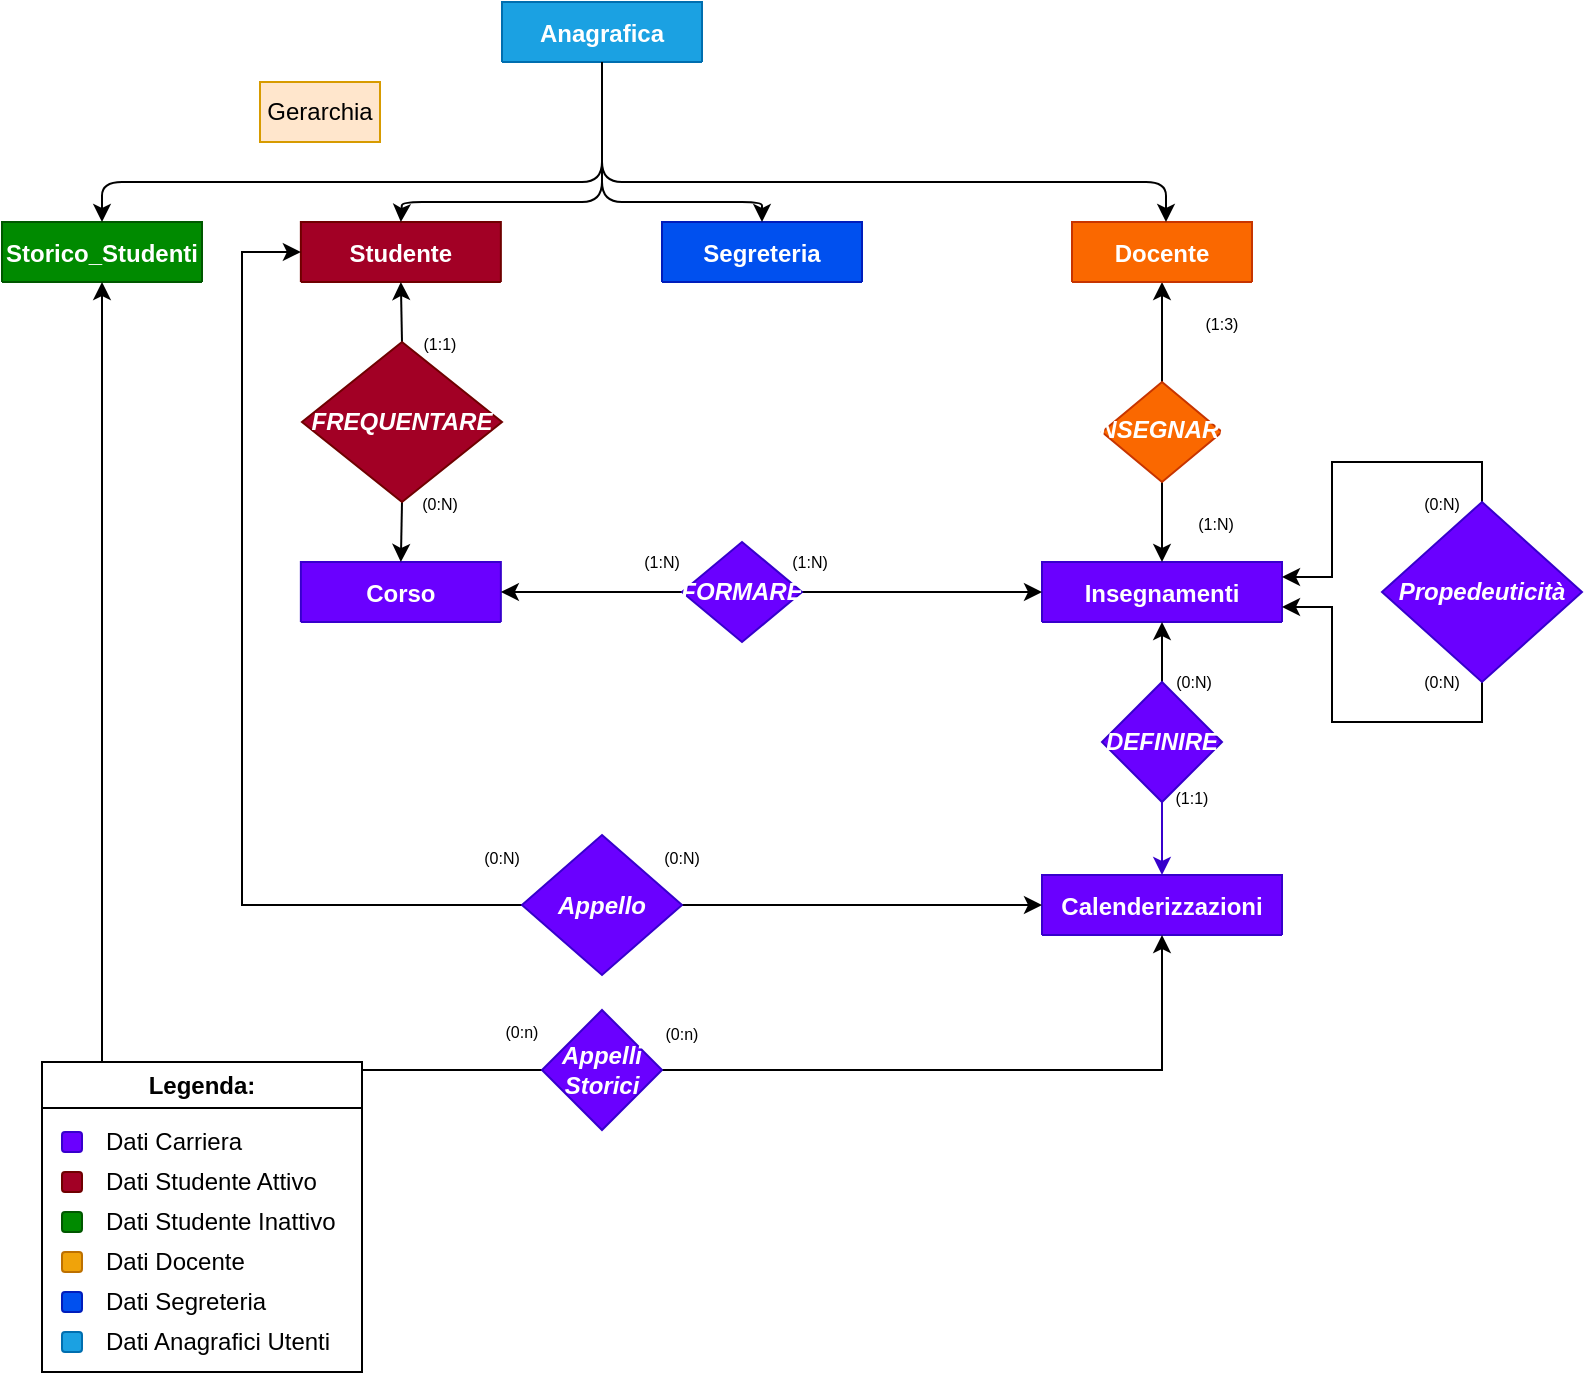 <mxfile version="21.3.3" type="github">
  <diagram id="v-af8QbnCEkyZ7vj-yYL" name="Page-1">
    <mxGraphModel dx="1105" dy="558" grid="1" gridSize="10" guides="1" tooltips="1" connect="1" arrows="1" fold="1" page="1" pageScale="1" pageWidth="827" pageHeight="1169" math="0" shadow="0">
      <root>
        <mxCell id="0" />
        <mxCell id="1" parent="0" />
        <mxCell id="LjOwzy4WdWCfZwlX-Fml-27" value="Anagrafica" style="shape=table;startSize=30;container=1;collapsible=1;childLayout=tableLayout;fixedRows=1;rowLines=0;fontStyle=1;align=center;resizeLast=1;fillColor=#1ba1e2;fontColor=#ffffff;strokeColor=#006EAF;" parent="1" vertex="1" collapsed="1">
          <mxGeometry x="280" y="30" width="100" height="30" as="geometry">
            <mxRectangle x="50" y="170" width="250" height="210" as="alternateBounds" />
          </mxGeometry>
        </mxCell>
        <mxCell id="LjOwzy4WdWCfZwlX-Fml-28" value="" style="shape=partialRectangle;collapsible=0;dropTarget=0;pointerEvents=0;fillColor=none;points=[[0,0.5],[1,0.5]];portConstraint=eastwest;top=0;left=0;right=0;bottom=1;" parent="LjOwzy4WdWCfZwlX-Fml-27" vertex="1">
          <mxGeometry y="30" width="250" height="30" as="geometry" />
        </mxCell>
        <mxCell id="LjOwzy4WdWCfZwlX-Fml-29" value="PK" style="shape=partialRectangle;overflow=hidden;connectable=0;fillColor=none;top=0;left=0;bottom=0;right=0;fontStyle=1;" parent="LjOwzy4WdWCfZwlX-Fml-28" vertex="1">
          <mxGeometry width="30" height="30" as="geometry">
            <mxRectangle width="30" height="30" as="alternateBounds" />
          </mxGeometry>
        </mxCell>
        <mxCell id="LjOwzy4WdWCfZwlX-Fml-30" value="Codice_Fiscale" style="shape=partialRectangle;overflow=hidden;connectable=0;fillColor=none;top=0;left=0;bottom=0;right=0;align=left;spacingLeft=6;fontStyle=1;" parent="LjOwzy4WdWCfZwlX-Fml-28" vertex="1">
          <mxGeometry x="30" width="220" height="30" as="geometry">
            <mxRectangle width="220" height="30" as="alternateBounds" />
          </mxGeometry>
        </mxCell>
        <mxCell id="LjOwzy4WdWCfZwlX-Fml-31" value="" style="shape=partialRectangle;collapsible=0;dropTarget=0;pointerEvents=0;fillColor=none;points=[[0,0.5],[1,0.5]];portConstraint=eastwest;top=0;left=0;right=0;bottom=0;" parent="LjOwzy4WdWCfZwlX-Fml-27" vertex="1">
          <mxGeometry y="60" width="250" height="140" as="geometry" />
        </mxCell>
        <mxCell id="LjOwzy4WdWCfZwlX-Fml-32" value="" style="shape=partialRectangle;overflow=hidden;connectable=0;fillColor=none;top=0;left=0;bottom=0;right=0;" parent="LjOwzy4WdWCfZwlX-Fml-31" vertex="1">
          <mxGeometry width="30" height="140" as="geometry">
            <mxRectangle width="30" height="140" as="alternateBounds" />
          </mxGeometry>
        </mxCell>
        <mxCell id="LjOwzy4WdWCfZwlX-Fml-33" value="Nome&#xa;Secondo Nome&#xa;Cognome&#xa;Secondo Cognome&#xa;Data_Nascita&#xa;Sesso&#xa;Luogo_Nascita&#xa;Nazionalità&#xa;" style="shape=partialRectangle;overflow=hidden;connectable=0;fillColor=none;top=0;left=0;bottom=0;right=0;align=left;spacingLeft=6;" parent="LjOwzy4WdWCfZwlX-Fml-31" vertex="1">
          <mxGeometry x="30" width="220" height="140" as="geometry">
            <mxRectangle width="220" height="140" as="alternateBounds" />
          </mxGeometry>
        </mxCell>
        <mxCell id="LjOwzy4WdWCfZwlX-Fml-34" value="Studente" style="shape=table;startSize=30;container=1;collapsible=1;childLayout=tableLayout;fixedRows=1;rowLines=0;fontStyle=1;align=center;resizeLast=1;fillColor=#a20025;fontColor=#ffffff;strokeColor=#6F0000;swimlaneFillColor=default;" parent="1" vertex="1" collapsed="1">
          <mxGeometry x="179.43" y="140" width="100" height="30" as="geometry">
            <mxRectangle x="314" y="80" width="250" height="130" as="alternateBounds" />
          </mxGeometry>
        </mxCell>
        <mxCell id="LjOwzy4WdWCfZwlX-Fml-35" value="" style="shape=partialRectangle;collapsible=0;dropTarget=0;pointerEvents=0;fillColor=none;points=[[0,0.5],[1,0.5]];portConstraint=eastwest;top=0;left=0;right=0;bottom=1;" parent="LjOwzy4WdWCfZwlX-Fml-34" vertex="1">
          <mxGeometry y="30" width="250" height="30" as="geometry" />
        </mxCell>
        <mxCell id="LjOwzy4WdWCfZwlX-Fml-36" value="PK" style="shape=partialRectangle;overflow=hidden;connectable=0;top=0;left=0;bottom=0;right=0;fontStyle=1;" parent="LjOwzy4WdWCfZwlX-Fml-35" vertex="1">
          <mxGeometry width="30" height="30" as="geometry">
            <mxRectangle width="30" height="30" as="alternateBounds" />
          </mxGeometry>
        </mxCell>
        <mxCell id="LjOwzy4WdWCfZwlX-Fml-37" value="shipment_id int NOT NULL " style="shape=partialRectangle;overflow=hidden;connectable=0;top=0;left=0;bottom=0;right=0;align=left;spacingLeft=6;fontStyle=5;" parent="LjOwzy4WdWCfZwlX-Fml-35" vertex="1">
          <mxGeometry x="30" width="220" height="30" as="geometry">
            <mxRectangle width="220" height="30" as="alternateBounds" />
          </mxGeometry>
        </mxCell>
        <mxCell id="LjOwzy4WdWCfZwlX-Fml-38" value="" style="shape=partialRectangle;collapsible=0;dropTarget=0;pointerEvents=0;fillColor=none;points=[[0,0.5],[1,0.5]];portConstraint=eastwest;top=0;left=0;right=0;bottom=0;" parent="LjOwzy4WdWCfZwlX-Fml-34" vertex="1">
          <mxGeometry y="60" width="250" height="30" as="geometry" />
        </mxCell>
        <mxCell id="LjOwzy4WdWCfZwlX-Fml-39" value="FK1" style="shape=partialRectangle;overflow=hidden;connectable=0;top=0;left=0;bottom=0;right=0;" parent="LjOwzy4WdWCfZwlX-Fml-38" vertex="1">
          <mxGeometry width="30" height="30" as="geometry">
            <mxRectangle width="30" height="30" as="alternateBounds" />
          </mxGeometry>
        </mxCell>
        <mxCell id="LjOwzy4WdWCfZwlX-Fml-40" value="order_id int NOT NULL" style="shape=partialRectangle;overflow=hidden;connectable=0;top=0;left=0;bottom=0;right=0;align=left;spacingLeft=6;" parent="LjOwzy4WdWCfZwlX-Fml-38" vertex="1">
          <mxGeometry x="30" width="220" height="30" as="geometry">
            <mxRectangle width="220" height="30" as="alternateBounds" />
          </mxGeometry>
        </mxCell>
        <mxCell id="LjOwzy4WdWCfZwlX-Fml-41" value="" style="shape=partialRectangle;collapsible=0;dropTarget=0;pointerEvents=0;fillColor=none;points=[[0,0.5],[1,0.5]];portConstraint=eastwest;top=0;left=0;right=0;bottom=0;" parent="LjOwzy4WdWCfZwlX-Fml-34" vertex="1">
          <mxGeometry y="90" width="250" height="30" as="geometry" />
        </mxCell>
        <mxCell id="LjOwzy4WdWCfZwlX-Fml-42" value="" style="shape=partialRectangle;overflow=hidden;connectable=0;top=0;left=0;bottom=0;right=0;" parent="LjOwzy4WdWCfZwlX-Fml-41" vertex="1">
          <mxGeometry width="30" height="30" as="geometry">
            <mxRectangle width="30" height="30" as="alternateBounds" />
          </mxGeometry>
        </mxCell>
        <mxCell id="LjOwzy4WdWCfZwlX-Fml-43" value="shipment_date date NOT NULL" style="shape=partialRectangle;overflow=hidden;connectable=0;top=0;left=0;bottom=0;right=0;align=left;spacingLeft=6;" parent="LjOwzy4WdWCfZwlX-Fml-41" vertex="1">
          <mxGeometry x="30" width="220" height="30" as="geometry">
            <mxRectangle width="220" height="30" as="alternateBounds" />
          </mxGeometry>
        </mxCell>
        <mxCell id="LjOwzy4WdWCfZwlX-Fml-44" value="Corso" style="shape=table;startSize=30;container=1;collapsible=1;childLayout=tableLayout;fixedRows=1;rowLines=0;fontStyle=1;align=center;resizeLast=1;fillColor=#6a00ff;fontColor=#ffffff;strokeColor=#3700CC;" parent="1" vertex="1" collapsed="1">
          <mxGeometry x="179.43" y="310" width="100" height="30" as="geometry">
            <mxRectangle x="470" y="300" width="250" height="130" as="alternateBounds" />
          </mxGeometry>
        </mxCell>
        <mxCell id="LjOwzy4WdWCfZwlX-Fml-45" value="" style="shape=partialRectangle;collapsible=0;dropTarget=0;pointerEvents=0;fillColor=none;points=[[0,0.5],[1,0.5]];portConstraint=eastwest;top=0;left=0;right=0;bottom=1;" parent="LjOwzy4WdWCfZwlX-Fml-44" vertex="1">
          <mxGeometry y="30" width="250" height="30" as="geometry" />
        </mxCell>
        <mxCell id="LjOwzy4WdWCfZwlX-Fml-46" value="PK" style="shape=partialRectangle;overflow=hidden;connectable=0;fillColor=none;top=0;left=0;bottom=0;right=0;fontStyle=1;" parent="LjOwzy4WdWCfZwlX-Fml-45" vertex="1">
          <mxGeometry width="30" height="30" as="geometry">
            <mxRectangle width="30" height="30" as="alternateBounds" />
          </mxGeometry>
        </mxCell>
        <mxCell id="LjOwzy4WdWCfZwlX-Fml-47" value="shipment_id int NOT NULL " style="shape=partialRectangle;overflow=hidden;connectable=0;fillColor=none;top=0;left=0;bottom=0;right=0;align=left;spacingLeft=6;fontStyle=5;" parent="LjOwzy4WdWCfZwlX-Fml-45" vertex="1">
          <mxGeometry x="30" width="220" height="30" as="geometry">
            <mxRectangle width="220" height="30" as="alternateBounds" />
          </mxGeometry>
        </mxCell>
        <mxCell id="LjOwzy4WdWCfZwlX-Fml-48" value="" style="shape=partialRectangle;collapsible=0;dropTarget=0;pointerEvents=0;fillColor=none;points=[[0,0.5],[1,0.5]];portConstraint=eastwest;top=0;left=0;right=0;bottom=0;" parent="LjOwzy4WdWCfZwlX-Fml-44" vertex="1">
          <mxGeometry y="60" width="250" height="30" as="geometry" />
        </mxCell>
        <mxCell id="LjOwzy4WdWCfZwlX-Fml-49" value="FK1" style="shape=partialRectangle;overflow=hidden;connectable=0;fillColor=none;top=0;left=0;bottom=0;right=0;" parent="LjOwzy4WdWCfZwlX-Fml-48" vertex="1">
          <mxGeometry width="30" height="30" as="geometry">
            <mxRectangle width="30" height="30" as="alternateBounds" />
          </mxGeometry>
        </mxCell>
        <mxCell id="LjOwzy4WdWCfZwlX-Fml-50" value="order_id int NOT NULL" style="shape=partialRectangle;overflow=hidden;connectable=0;fillColor=none;top=0;left=0;bottom=0;right=0;align=left;spacingLeft=6;" parent="LjOwzy4WdWCfZwlX-Fml-48" vertex="1">
          <mxGeometry x="30" width="220" height="30" as="geometry">
            <mxRectangle width="220" height="30" as="alternateBounds" />
          </mxGeometry>
        </mxCell>
        <mxCell id="LjOwzy4WdWCfZwlX-Fml-51" value="" style="shape=partialRectangle;collapsible=0;dropTarget=0;pointerEvents=0;fillColor=none;points=[[0,0.5],[1,0.5]];portConstraint=eastwest;top=0;left=0;right=0;bottom=0;" parent="LjOwzy4WdWCfZwlX-Fml-44" vertex="1">
          <mxGeometry y="90" width="250" height="30" as="geometry" />
        </mxCell>
        <mxCell id="LjOwzy4WdWCfZwlX-Fml-52" value="" style="shape=partialRectangle;overflow=hidden;connectable=0;fillColor=none;top=0;left=0;bottom=0;right=0;" parent="LjOwzy4WdWCfZwlX-Fml-51" vertex="1">
          <mxGeometry width="30" height="30" as="geometry">
            <mxRectangle width="30" height="30" as="alternateBounds" />
          </mxGeometry>
        </mxCell>
        <mxCell id="LjOwzy4WdWCfZwlX-Fml-53" value="shipment_date date NOT NULL" style="shape=partialRectangle;overflow=hidden;connectable=0;fillColor=none;top=0;left=0;bottom=0;right=0;align=left;spacingLeft=6;" parent="LjOwzy4WdWCfZwlX-Fml-51" vertex="1">
          <mxGeometry x="30" width="220" height="30" as="geometry">
            <mxRectangle width="220" height="30" as="alternateBounds" />
          </mxGeometry>
        </mxCell>
        <mxCell id="LjOwzy4WdWCfZwlX-Fml-54" value="Insegnamenti" style="shape=table;startSize=30;container=1;collapsible=1;childLayout=tableLayout;fixedRows=1;rowLines=0;fontStyle=1;align=center;resizeLast=1;fillColor=#6a00ff;fontColor=#ffffff;strokeColor=#3700CC;" parent="1" vertex="1" collapsed="1">
          <mxGeometry x="550" y="310" width="120" height="30" as="geometry">
            <mxRectangle x="480" y="310" width="250" height="130" as="alternateBounds" />
          </mxGeometry>
        </mxCell>
        <mxCell id="LjOwzy4WdWCfZwlX-Fml-55" value="" style="shape=partialRectangle;collapsible=0;dropTarget=0;pointerEvents=0;fillColor=none;points=[[0,0.5],[1,0.5]];portConstraint=eastwest;top=0;left=0;right=0;bottom=1;" parent="LjOwzy4WdWCfZwlX-Fml-54" vertex="1">
          <mxGeometry y="30" width="250" height="30" as="geometry" />
        </mxCell>
        <mxCell id="LjOwzy4WdWCfZwlX-Fml-56" value="PK" style="shape=partialRectangle;overflow=hidden;connectable=0;fillColor=none;top=0;left=0;bottom=0;right=0;fontStyle=1;" parent="LjOwzy4WdWCfZwlX-Fml-55" vertex="1">
          <mxGeometry width="30" height="30" as="geometry">
            <mxRectangle width="30" height="30" as="alternateBounds" />
          </mxGeometry>
        </mxCell>
        <mxCell id="LjOwzy4WdWCfZwlX-Fml-57" value="shipment_id int NOT NULL " style="shape=partialRectangle;overflow=hidden;connectable=0;fillColor=none;top=0;left=0;bottom=0;right=0;align=left;spacingLeft=6;fontStyle=5;" parent="LjOwzy4WdWCfZwlX-Fml-55" vertex="1">
          <mxGeometry x="30" width="220" height="30" as="geometry">
            <mxRectangle width="220" height="30" as="alternateBounds" />
          </mxGeometry>
        </mxCell>
        <mxCell id="LjOwzy4WdWCfZwlX-Fml-58" value="" style="shape=partialRectangle;collapsible=0;dropTarget=0;pointerEvents=0;fillColor=none;points=[[0,0.5],[1,0.5]];portConstraint=eastwest;top=0;left=0;right=0;bottom=0;" parent="LjOwzy4WdWCfZwlX-Fml-54" vertex="1">
          <mxGeometry y="60" width="250" height="30" as="geometry" />
        </mxCell>
        <mxCell id="LjOwzy4WdWCfZwlX-Fml-59" value="FK1" style="shape=partialRectangle;overflow=hidden;connectable=0;fillColor=none;top=0;left=0;bottom=0;right=0;" parent="LjOwzy4WdWCfZwlX-Fml-58" vertex="1">
          <mxGeometry width="30" height="30" as="geometry">
            <mxRectangle width="30" height="30" as="alternateBounds" />
          </mxGeometry>
        </mxCell>
        <mxCell id="LjOwzy4WdWCfZwlX-Fml-60" value="order_id int NOT NULL" style="shape=partialRectangle;overflow=hidden;connectable=0;fillColor=none;top=0;left=0;bottom=0;right=0;align=left;spacingLeft=6;" parent="LjOwzy4WdWCfZwlX-Fml-58" vertex="1">
          <mxGeometry x="30" width="220" height="30" as="geometry">
            <mxRectangle width="220" height="30" as="alternateBounds" />
          </mxGeometry>
        </mxCell>
        <mxCell id="LjOwzy4WdWCfZwlX-Fml-61" value="" style="shape=partialRectangle;collapsible=0;dropTarget=0;pointerEvents=0;fillColor=none;points=[[0,0.5],[1,0.5]];portConstraint=eastwest;top=0;left=0;right=0;bottom=0;" parent="LjOwzy4WdWCfZwlX-Fml-54" vertex="1">
          <mxGeometry y="90" width="250" height="30" as="geometry" />
        </mxCell>
        <mxCell id="LjOwzy4WdWCfZwlX-Fml-62" value="" style="shape=partialRectangle;overflow=hidden;connectable=0;fillColor=none;top=0;left=0;bottom=0;right=0;" parent="LjOwzy4WdWCfZwlX-Fml-61" vertex="1">
          <mxGeometry width="30" height="30" as="geometry">
            <mxRectangle width="30" height="30" as="alternateBounds" />
          </mxGeometry>
        </mxCell>
        <mxCell id="LjOwzy4WdWCfZwlX-Fml-63" value="shipment_date date NOT NULL" style="shape=partialRectangle;overflow=hidden;connectable=0;fillColor=none;top=0;left=0;bottom=0;right=0;align=left;spacingLeft=6;" parent="LjOwzy4WdWCfZwlX-Fml-61" vertex="1">
          <mxGeometry x="30" width="220" height="30" as="geometry">
            <mxRectangle width="220" height="30" as="alternateBounds" />
          </mxGeometry>
        </mxCell>
        <mxCell id="jwbahjgd3fWMwHtl_l1T-20" style="edgeStyle=orthogonalEdgeStyle;rounded=0;orthogonalLoop=1;jettySize=auto;html=1;exitX=0;exitY=0.5;exitDx=0;exitDy=0;entryX=1;entryY=0.5;entryDx=0;entryDy=0;" parent="1" source="LjOwzy4WdWCfZwlX-Fml-66" target="LjOwzy4WdWCfZwlX-Fml-44" edge="1">
          <mxGeometry relative="1" as="geometry" />
        </mxCell>
        <mxCell id="jwbahjgd3fWMwHtl_l1T-21" style="edgeStyle=orthogonalEdgeStyle;rounded=0;orthogonalLoop=1;jettySize=auto;html=1;exitX=1;exitY=0.5;exitDx=0;exitDy=0;entryX=0;entryY=0.5;entryDx=0;entryDy=0;" parent="1" source="LjOwzy4WdWCfZwlX-Fml-66" target="LjOwzy4WdWCfZwlX-Fml-54" edge="1">
          <mxGeometry relative="1" as="geometry" />
        </mxCell>
        <mxCell id="LjOwzy4WdWCfZwlX-Fml-66" value="FORMARE" style="rhombus;whiteSpace=wrap;html=1;fillColor=#6a00ff;fontColor=#ffffff;strokeColor=#3700CC;fontStyle=3" parent="1" vertex="1">
          <mxGeometry x="370" y="300" width="60" height="50" as="geometry" />
        </mxCell>
        <mxCell id="7aZgmYXz26PjtYViczbK-13" style="edgeStyle=orthogonalEdgeStyle;rounded=0;orthogonalLoop=1;jettySize=auto;html=1;exitX=0.5;exitY=0;exitDx=0;exitDy=0;entryX=1;entryY=0.25;entryDx=0;entryDy=0;" parent="1" source="LjOwzy4WdWCfZwlX-Fml-69" target="LjOwzy4WdWCfZwlX-Fml-54" edge="1">
          <mxGeometry relative="1" as="geometry" />
        </mxCell>
        <mxCell id="7aZgmYXz26PjtYViczbK-14" style="edgeStyle=orthogonalEdgeStyle;rounded=0;orthogonalLoop=1;jettySize=auto;html=1;exitX=0.5;exitY=1;exitDx=0;exitDy=0;entryX=1;entryY=0.75;entryDx=0;entryDy=0;" parent="1" source="LjOwzy4WdWCfZwlX-Fml-69" target="LjOwzy4WdWCfZwlX-Fml-54" edge="1">
          <mxGeometry relative="1" as="geometry" />
        </mxCell>
        <mxCell id="LjOwzy4WdWCfZwlX-Fml-69" value="Propedeuticità" style="rhombus;whiteSpace=wrap;html=1;fillColor=#6a00ff;fontColor=#ffffff;strokeColor=#3700CC;fontStyle=3" parent="1" vertex="1">
          <mxGeometry x="720" y="280" width="100" height="90" as="geometry" />
        </mxCell>
        <mxCell id="jwbahjgd3fWMwHtl_l1T-2" style="edgeStyle=orthogonalEdgeStyle;rounded=0;orthogonalLoop=1;jettySize=auto;html=1;exitX=0.5;exitY=0;exitDx=0;exitDy=0;entryX=0.5;entryY=1;entryDx=0;entryDy=0;" parent="1" source="LjOwzy4WdWCfZwlX-Fml-72" target="LjOwzy4WdWCfZwlX-Fml-3" edge="1">
          <mxGeometry relative="1" as="geometry" />
        </mxCell>
        <mxCell id="jwbahjgd3fWMwHtl_l1T-3" style="edgeStyle=orthogonalEdgeStyle;rounded=0;orthogonalLoop=1;jettySize=auto;html=1;exitX=0.5;exitY=1;exitDx=0;exitDy=0;entryX=0.5;entryY=0;entryDx=0;entryDy=0;" parent="1" source="LjOwzy4WdWCfZwlX-Fml-72" target="LjOwzy4WdWCfZwlX-Fml-54" edge="1">
          <mxGeometry relative="1" as="geometry" />
        </mxCell>
        <mxCell id="LjOwzy4WdWCfZwlX-Fml-72" value="" style="rhombus;whiteSpace=wrap;html=1;fillColor=#fa6800;fontColor=#000000;strokeColor=#C73500;" parent="1" vertex="1">
          <mxGeometry x="580" y="220" width="60" height="50" as="geometry" />
        </mxCell>
        <mxCell id="jwbahjgd3fWMwHtl_l1T-17" style="edgeStyle=orthogonalEdgeStyle;rounded=0;orthogonalLoop=1;jettySize=auto;html=1;exitX=0.5;exitY=0;exitDx=0;exitDy=0;entryX=0.5;entryY=1;entryDx=0;entryDy=0;" parent="1" source="LjOwzy4WdWCfZwlX-Fml-75" target="LjOwzy4WdWCfZwlX-Fml-34" edge="1">
          <mxGeometry relative="1" as="geometry" />
        </mxCell>
        <mxCell id="jwbahjgd3fWMwHtl_l1T-18" style="edgeStyle=orthogonalEdgeStyle;rounded=0;orthogonalLoop=1;jettySize=auto;html=1;exitX=0.5;exitY=1;exitDx=0;exitDy=0;entryX=0.5;entryY=0;entryDx=0;entryDy=0;" parent="1" source="LjOwzy4WdWCfZwlX-Fml-75" target="LjOwzy4WdWCfZwlX-Fml-44" edge="1">
          <mxGeometry relative="1" as="geometry" />
        </mxCell>
        <mxCell id="LjOwzy4WdWCfZwlX-Fml-75" value="FREQUENTARE" style="rhombus;whiteSpace=wrap;html=1;fillColor=#a20025;fontColor=#ffffff;strokeColor=#6F0000;fontStyle=3" parent="1" vertex="1">
          <mxGeometry x="180" y="200" width="100" height="80" as="geometry" />
        </mxCell>
        <mxCell id="LjOwzy4WdWCfZwlX-Fml-76" value="Calenderizzazioni" style="shape=table;startSize=30;container=1;collapsible=1;childLayout=tableLayout;fixedRows=1;rowLines=0;fontStyle=1;align=center;resizeLast=1;fillColor=#6a00ff;fontColor=#ffffff;strokeColor=#3700CC;" parent="1" vertex="1" collapsed="1">
          <mxGeometry x="550" y="466.5" width="120" height="30" as="geometry">
            <mxRectangle x="470" y="300" width="250" height="130" as="alternateBounds" />
          </mxGeometry>
        </mxCell>
        <mxCell id="LjOwzy4WdWCfZwlX-Fml-77" value="" style="shape=partialRectangle;collapsible=0;dropTarget=0;pointerEvents=0;fillColor=none;points=[[0,0.5],[1,0.5]];portConstraint=eastwest;top=0;left=0;right=0;bottom=1;" parent="LjOwzy4WdWCfZwlX-Fml-76" vertex="1">
          <mxGeometry y="30" width="250" height="30" as="geometry" />
        </mxCell>
        <mxCell id="LjOwzy4WdWCfZwlX-Fml-78" value="PK" style="shape=partialRectangle;overflow=hidden;connectable=0;fillColor=none;top=0;left=0;bottom=0;right=0;fontStyle=1;" parent="LjOwzy4WdWCfZwlX-Fml-77" vertex="1">
          <mxGeometry width="30" height="30" as="geometry">
            <mxRectangle width="30" height="30" as="alternateBounds" />
          </mxGeometry>
        </mxCell>
        <mxCell id="LjOwzy4WdWCfZwlX-Fml-79" value="shipment_id int NOT NULL " style="shape=partialRectangle;overflow=hidden;connectable=0;fillColor=none;top=0;left=0;bottom=0;right=0;align=left;spacingLeft=6;fontStyle=5;" parent="LjOwzy4WdWCfZwlX-Fml-77" vertex="1">
          <mxGeometry x="30" width="220" height="30" as="geometry">
            <mxRectangle width="220" height="30" as="alternateBounds" />
          </mxGeometry>
        </mxCell>
        <mxCell id="LjOwzy4WdWCfZwlX-Fml-80" value="" style="shape=partialRectangle;collapsible=0;dropTarget=0;pointerEvents=0;fillColor=none;points=[[0,0.5],[1,0.5]];portConstraint=eastwest;top=0;left=0;right=0;bottom=0;" parent="LjOwzy4WdWCfZwlX-Fml-76" vertex="1">
          <mxGeometry y="60" width="250" height="30" as="geometry" />
        </mxCell>
        <mxCell id="LjOwzy4WdWCfZwlX-Fml-81" value="FK1" style="shape=partialRectangle;overflow=hidden;connectable=0;fillColor=none;top=0;left=0;bottom=0;right=0;" parent="LjOwzy4WdWCfZwlX-Fml-80" vertex="1">
          <mxGeometry width="30" height="30" as="geometry">
            <mxRectangle width="30" height="30" as="alternateBounds" />
          </mxGeometry>
        </mxCell>
        <mxCell id="LjOwzy4WdWCfZwlX-Fml-82" value="order_id int NOT NULL" style="shape=partialRectangle;overflow=hidden;connectable=0;fillColor=none;top=0;left=0;bottom=0;right=0;align=left;spacingLeft=6;" parent="LjOwzy4WdWCfZwlX-Fml-80" vertex="1">
          <mxGeometry x="30" width="220" height="30" as="geometry">
            <mxRectangle width="220" height="30" as="alternateBounds" />
          </mxGeometry>
        </mxCell>
        <mxCell id="LjOwzy4WdWCfZwlX-Fml-83" value="" style="shape=partialRectangle;collapsible=0;dropTarget=0;pointerEvents=0;fillColor=none;points=[[0,0.5],[1,0.5]];portConstraint=eastwest;top=0;left=0;right=0;bottom=0;" parent="LjOwzy4WdWCfZwlX-Fml-76" vertex="1">
          <mxGeometry y="90" width="250" height="30" as="geometry" />
        </mxCell>
        <mxCell id="LjOwzy4WdWCfZwlX-Fml-84" value="" style="shape=partialRectangle;overflow=hidden;connectable=0;fillColor=none;top=0;left=0;bottom=0;right=0;" parent="LjOwzy4WdWCfZwlX-Fml-83" vertex="1">
          <mxGeometry width="30" height="30" as="geometry">
            <mxRectangle width="30" height="30" as="alternateBounds" />
          </mxGeometry>
        </mxCell>
        <mxCell id="LjOwzy4WdWCfZwlX-Fml-85" value="shipment_date date NOT NULL" style="shape=partialRectangle;overflow=hidden;connectable=0;fillColor=none;top=0;left=0;bottom=0;right=0;align=left;spacingLeft=6;" parent="LjOwzy4WdWCfZwlX-Fml-83" vertex="1">
          <mxGeometry x="30" width="220" height="30" as="geometry">
            <mxRectangle width="220" height="30" as="alternateBounds" />
          </mxGeometry>
        </mxCell>
        <mxCell id="LjOwzy4WdWCfZwlX-Fml-86" style="edgeStyle=orthogonalEdgeStyle;rounded=0;orthogonalLoop=1;jettySize=auto;html=1;exitX=0.5;exitY=1;exitDx=0;exitDy=0;entryX=0.5;entryY=0;entryDx=0;entryDy=0;fillColor=#6a00ff;strokeColor=#3700CC;" parent="1" source="LjOwzy4WdWCfZwlX-Fml-88" target="LjOwzy4WdWCfZwlX-Fml-76" edge="1">
          <mxGeometry relative="1" as="geometry" />
        </mxCell>
        <mxCell id="jwbahjgd3fWMwHtl_l1T-22" style="edgeStyle=orthogonalEdgeStyle;rounded=0;orthogonalLoop=1;jettySize=auto;html=1;exitX=0.5;exitY=0;exitDx=0;exitDy=0;entryX=0.5;entryY=1;entryDx=0;entryDy=0;" parent="1" source="LjOwzy4WdWCfZwlX-Fml-88" target="LjOwzy4WdWCfZwlX-Fml-54" edge="1">
          <mxGeometry relative="1" as="geometry">
            <mxPoint x="610" y="350.5" as="targetPoint" />
          </mxGeometry>
        </mxCell>
        <mxCell id="LjOwzy4WdWCfZwlX-Fml-88" value="DEFINIRE" style="rhombus;whiteSpace=wrap;html=1;fillColor=#6a00ff;fontColor=#ffffff;strokeColor=#3700CC;fontStyle=3" parent="1" vertex="1">
          <mxGeometry x="580" y="370" width="60" height="60" as="geometry" />
        </mxCell>
        <mxCell id="7aZgmYXz26PjtYViczbK-2" style="edgeStyle=orthogonalEdgeStyle;rounded=0;orthogonalLoop=1;jettySize=auto;html=1;exitX=1;exitY=0.5;exitDx=0;exitDy=0;entryX=0;entryY=0.5;entryDx=0;entryDy=0;" parent="1" source="LjOwzy4WdWCfZwlX-Fml-101" target="LjOwzy4WdWCfZwlX-Fml-76" edge="1">
          <mxGeometry relative="1" as="geometry" />
        </mxCell>
        <mxCell id="7aZgmYXz26PjtYViczbK-4" style="edgeStyle=orthogonalEdgeStyle;rounded=0;orthogonalLoop=1;jettySize=auto;html=1;exitX=0;exitY=0.5;exitDx=0;exitDy=0;entryX=0;entryY=0.5;entryDx=0;entryDy=0;" parent="1" source="LjOwzy4WdWCfZwlX-Fml-101" target="LjOwzy4WdWCfZwlX-Fml-34" edge="1">
          <mxGeometry relative="1" as="geometry">
            <Array as="points">
              <mxPoint x="150" y="482" />
              <mxPoint x="150" y="155" />
            </Array>
          </mxGeometry>
        </mxCell>
        <mxCell id="LjOwzy4WdWCfZwlX-Fml-101" value="Appello" style="rhombus;whiteSpace=wrap;html=1;fillColor=#6a00ff;fontColor=#ffffff;strokeColor=#3700CC;fontStyle=3" parent="1" vertex="1">
          <mxGeometry x="290" y="446.5" width="80" height="70" as="geometry" />
        </mxCell>
        <mxCell id="LjOwzy4WdWCfZwlX-Fml-122" value="Storico_Studenti" style="shape=table;startSize=30;container=1;collapsible=1;childLayout=tableLayout;fixedRows=1;rowLines=0;fontStyle=1;align=center;resizeLast=1;fillColor=#008a00;fontColor=#ffffff;strokeColor=#005700;" parent="1" vertex="1" collapsed="1">
          <mxGeometry x="30" y="140" width="100" height="30" as="geometry">
            <mxRectangle x="90" y="80" width="250" height="130" as="alternateBounds" />
          </mxGeometry>
        </mxCell>
        <mxCell id="LjOwzy4WdWCfZwlX-Fml-123" value="" style="shape=partialRectangle;collapsible=0;dropTarget=0;pointerEvents=0;fillColor=none;points=[[0,0.5],[1,0.5]];portConstraint=eastwest;top=0;left=0;right=0;bottom=1;" parent="LjOwzy4WdWCfZwlX-Fml-122" vertex="1">
          <mxGeometry y="30" width="250" height="30" as="geometry" />
        </mxCell>
        <mxCell id="LjOwzy4WdWCfZwlX-Fml-124" value="PK" style="shape=partialRectangle;overflow=hidden;connectable=0;fillColor=none;top=0;left=0;bottom=0;right=0;fontStyle=1;" parent="LjOwzy4WdWCfZwlX-Fml-123" vertex="1">
          <mxGeometry width="30" height="30" as="geometry">
            <mxRectangle width="30" height="30" as="alternateBounds" />
          </mxGeometry>
        </mxCell>
        <mxCell id="LjOwzy4WdWCfZwlX-Fml-125" value="shipment_id int NOT NULL " style="shape=partialRectangle;overflow=hidden;connectable=0;fillColor=none;top=0;left=0;bottom=0;right=0;align=left;spacingLeft=6;fontStyle=5;" parent="LjOwzy4WdWCfZwlX-Fml-123" vertex="1">
          <mxGeometry x="30" width="220" height="30" as="geometry">
            <mxRectangle width="220" height="30" as="alternateBounds" />
          </mxGeometry>
        </mxCell>
        <mxCell id="LjOwzy4WdWCfZwlX-Fml-126" value="" style="shape=partialRectangle;collapsible=0;dropTarget=0;pointerEvents=0;fillColor=none;points=[[0,0.5],[1,0.5]];portConstraint=eastwest;top=0;left=0;right=0;bottom=0;" parent="LjOwzy4WdWCfZwlX-Fml-122" vertex="1">
          <mxGeometry y="60" width="250" height="30" as="geometry" />
        </mxCell>
        <mxCell id="LjOwzy4WdWCfZwlX-Fml-127" value="FK1" style="shape=partialRectangle;overflow=hidden;connectable=0;fillColor=none;top=0;left=0;bottom=0;right=0;" parent="LjOwzy4WdWCfZwlX-Fml-126" vertex="1">
          <mxGeometry width="30" height="30" as="geometry">
            <mxRectangle width="30" height="30" as="alternateBounds" />
          </mxGeometry>
        </mxCell>
        <mxCell id="LjOwzy4WdWCfZwlX-Fml-128" value="order_id int NOT NULL" style="shape=partialRectangle;overflow=hidden;connectable=0;fillColor=none;top=0;left=0;bottom=0;right=0;align=left;spacingLeft=6;" parent="LjOwzy4WdWCfZwlX-Fml-126" vertex="1">
          <mxGeometry x="30" width="220" height="30" as="geometry">
            <mxRectangle width="220" height="30" as="alternateBounds" />
          </mxGeometry>
        </mxCell>
        <mxCell id="LjOwzy4WdWCfZwlX-Fml-129" value="" style="shape=partialRectangle;collapsible=0;dropTarget=0;pointerEvents=0;fillColor=none;points=[[0,0.5],[1,0.5]];portConstraint=eastwest;top=0;left=0;right=0;bottom=0;" parent="LjOwzy4WdWCfZwlX-Fml-122" vertex="1">
          <mxGeometry y="90" width="250" height="30" as="geometry" />
        </mxCell>
        <mxCell id="LjOwzy4WdWCfZwlX-Fml-130" value="" style="shape=partialRectangle;overflow=hidden;connectable=0;fillColor=none;top=0;left=0;bottom=0;right=0;" parent="LjOwzy4WdWCfZwlX-Fml-129" vertex="1">
          <mxGeometry width="30" height="30" as="geometry">
            <mxRectangle width="30" height="30" as="alternateBounds" />
          </mxGeometry>
        </mxCell>
        <mxCell id="LjOwzy4WdWCfZwlX-Fml-131" value="shipment_date date NOT NULL" style="shape=partialRectangle;overflow=hidden;connectable=0;fillColor=none;top=0;left=0;bottom=0;right=0;align=left;spacingLeft=6;" parent="LjOwzy4WdWCfZwlX-Fml-129" vertex="1">
          <mxGeometry x="30" width="220" height="30" as="geometry">
            <mxRectangle width="220" height="30" as="alternateBounds" />
          </mxGeometry>
        </mxCell>
        <mxCell id="hsWewmF3c5p3YyJ7rLOX-1" style="edgeStyle=orthogonalEdgeStyle;rounded=0;orthogonalLoop=1;jettySize=auto;html=1;exitX=0;exitY=0.5;exitDx=0;exitDy=0;entryX=0.5;entryY=1;entryDx=0;entryDy=0;" edge="1" parent="1" source="LjOwzy4WdWCfZwlX-Fml-137" target="LjOwzy4WdWCfZwlX-Fml-122">
          <mxGeometry relative="1" as="geometry" />
        </mxCell>
        <mxCell id="hsWewmF3c5p3YyJ7rLOX-2" style="edgeStyle=orthogonalEdgeStyle;rounded=0;orthogonalLoop=1;jettySize=auto;html=1;exitX=1;exitY=0.5;exitDx=0;exitDy=0;entryX=0.5;entryY=1;entryDx=0;entryDy=0;" edge="1" parent="1" source="LjOwzy4WdWCfZwlX-Fml-137" target="LjOwzy4WdWCfZwlX-Fml-76">
          <mxGeometry relative="1" as="geometry" />
        </mxCell>
        <mxCell id="LjOwzy4WdWCfZwlX-Fml-137" value="Appelli Storici" style="rhombus;whiteSpace=wrap;html=1;fillColor=#6a00ff;fontColor=#ffffff;strokeColor=#3700CC;fontStyle=3" parent="1" vertex="1">
          <mxGeometry x="300" y="534" width="60" height="60" as="geometry" />
        </mxCell>
        <mxCell id="LjOwzy4WdWCfZwlX-Fml-141" value="Gerarchia" style="text;html=1;strokeColor=#d79b00;fillColor=#ffe6cc;align=center;verticalAlign=middle;whiteSpace=wrap;rounded=0;" parent="1" vertex="1">
          <mxGeometry x="159" y="70" width="60" height="30" as="geometry" />
        </mxCell>
        <mxCell id="LjOwzy4WdWCfZwlX-Fml-143" value="&lt;font style=&quot;font-size: 8px;&quot;&gt;(1:N)&lt;/font&gt;" style="text;html=1;strokeColor=none;fillColor=none;align=center;verticalAlign=middle;whiteSpace=wrap;rounded=0;" parent="1" vertex="1">
          <mxGeometry x="617" y="280" width="40" height="20" as="geometry" />
        </mxCell>
        <mxCell id="LjOwzy4WdWCfZwlX-Fml-144" value="&lt;font style=&quot;font-size: 8px;&quot;&gt;(1:3)&lt;/font&gt;" style="text;html=1;strokeColor=none;fillColor=none;align=center;verticalAlign=middle;whiteSpace=wrap;rounded=0;" parent="1" vertex="1">
          <mxGeometry x="620" y="180" width="40" height="20" as="geometry" />
        </mxCell>
        <mxCell id="LjOwzy4WdWCfZwlX-Fml-146" value="&lt;font style=&quot;font-size: 8px;&quot;&gt;(0:N)&lt;/font&gt;" style="text;html=1;strokeColor=none;fillColor=none;align=center;verticalAlign=middle;whiteSpace=wrap;rounded=0;" parent="1" vertex="1">
          <mxGeometry x="260" y="446.5" width="40" height="20" as="geometry" />
        </mxCell>
        <mxCell id="LjOwzy4WdWCfZwlX-Fml-147" value="&lt;font style=&quot;font-size: 8px;&quot;&gt;(1:N)&lt;/font&gt;" style="text;html=1;strokeColor=none;fillColor=none;align=center;verticalAlign=middle;whiteSpace=wrap;rounded=0;" parent="1" vertex="1">
          <mxGeometry x="414" y="298.5" width="40" height="20" as="geometry" />
        </mxCell>
        <mxCell id="LjOwzy4WdWCfZwlX-Fml-148" value="&lt;font style=&quot;font-size: 8px;&quot;&gt;(1:N)&lt;/font&gt;" style="text;html=1;strokeColor=none;fillColor=none;align=center;verticalAlign=middle;whiteSpace=wrap;rounded=0;" parent="1" vertex="1">
          <mxGeometry x="340" y="301" width="40" height="15" as="geometry" />
        </mxCell>
        <mxCell id="LjOwzy4WdWCfZwlX-Fml-149" value="&lt;font style=&quot;font-size: 8px;&quot;&gt;(1:1)&lt;/font&gt;" style="text;html=1;strokeColor=none;fillColor=none;align=center;verticalAlign=middle;whiteSpace=wrap;rounded=0;" parent="1" vertex="1">
          <mxGeometry x="229" y="190" width="40" height="20" as="geometry" />
        </mxCell>
        <mxCell id="LjOwzy4WdWCfZwlX-Fml-150" value="&lt;font style=&quot;font-size: 8px;&quot;&gt;(0:N)&lt;/font&gt;" style="text;html=1;strokeColor=none;fillColor=none;align=center;verticalAlign=middle;whiteSpace=wrap;rounded=0;" parent="1" vertex="1">
          <mxGeometry x="229" y="270" width="40" height="20" as="geometry" />
        </mxCell>
        <mxCell id="LjOwzy4WdWCfZwlX-Fml-153" value="Legenda:" style="swimlane;whiteSpace=wrap;html=1;" parent="1" vertex="1">
          <mxGeometry x="50" y="560" width="160" height="155" as="geometry">
            <mxRectangle x="40" y="675" width="160" height="30" as="alternateBounds" />
          </mxGeometry>
        </mxCell>
        <mxCell id="LjOwzy4WdWCfZwlX-Fml-154" value="" style="rounded=1;whiteSpace=wrap;html=1;fillColor=#6a00ff;fontColor=#ffffff;strokeColor=#3700CC;" parent="LjOwzy4WdWCfZwlX-Fml-153" vertex="1">
          <mxGeometry x="10" y="35" width="10" height="10" as="geometry" />
        </mxCell>
        <mxCell id="LjOwzy4WdWCfZwlX-Fml-155" value="&lt;div align=&quot;left&quot;&gt;Dati Carriera&lt;br&gt;&lt;/div&gt;" style="text;html=1;strokeColor=none;fillColor=none;align=left;verticalAlign=middle;whiteSpace=wrap;rounded=0;" parent="LjOwzy4WdWCfZwlX-Fml-153" vertex="1">
          <mxGeometry x="30" y="35" width="140" height="10" as="geometry" />
        </mxCell>
        <mxCell id="LjOwzy4WdWCfZwlX-Fml-156" value="" style="rounded=1;whiteSpace=wrap;html=1;fillColor=#a20025;fontColor=#ffffff;strokeColor=#6F0000;" parent="LjOwzy4WdWCfZwlX-Fml-153" vertex="1">
          <mxGeometry x="10" y="55" width="10" height="10" as="geometry" />
        </mxCell>
        <mxCell id="LjOwzy4WdWCfZwlX-Fml-157" value="Dati Studente Attivo" style="text;html=1;strokeColor=none;fillColor=none;align=left;verticalAlign=middle;whiteSpace=wrap;rounded=0;" parent="LjOwzy4WdWCfZwlX-Fml-153" vertex="1">
          <mxGeometry x="30" y="55" width="140" height="10" as="geometry" />
        </mxCell>
        <mxCell id="LjOwzy4WdWCfZwlX-Fml-158" value="" style="rounded=1;whiteSpace=wrap;html=1;fillColor=#008a00;fontColor=#ffffff;strokeColor=#005700;" parent="LjOwzy4WdWCfZwlX-Fml-153" vertex="1">
          <mxGeometry x="10" y="75" width="10" height="10" as="geometry" />
        </mxCell>
        <mxCell id="LjOwzy4WdWCfZwlX-Fml-159" value="Dati Studente Inattivo" style="text;html=1;strokeColor=none;fillColor=none;align=left;verticalAlign=middle;whiteSpace=wrap;rounded=0;" parent="LjOwzy4WdWCfZwlX-Fml-153" vertex="1">
          <mxGeometry x="30" y="75" width="140" height="10" as="geometry" />
        </mxCell>
        <mxCell id="LjOwzy4WdWCfZwlX-Fml-160" value="" style="rounded=1;whiteSpace=wrap;html=1;fillColor=#f0a30a;fontColor=#000000;strokeColor=#BD7000;" parent="LjOwzy4WdWCfZwlX-Fml-153" vertex="1">
          <mxGeometry x="10" y="95" width="10" height="10" as="geometry" />
        </mxCell>
        <mxCell id="LjOwzy4WdWCfZwlX-Fml-161" value="Dati Docente" style="text;html=1;strokeColor=none;fillColor=none;align=left;verticalAlign=middle;whiteSpace=wrap;rounded=0;" parent="LjOwzy4WdWCfZwlX-Fml-153" vertex="1">
          <mxGeometry x="30" y="95" width="140" height="10" as="geometry" />
        </mxCell>
        <mxCell id="LjOwzy4WdWCfZwlX-Fml-162" value="" style="rounded=1;whiteSpace=wrap;html=1;fillColor=#0050ef;fontColor=#ffffff;strokeColor=#001DBC;" parent="LjOwzy4WdWCfZwlX-Fml-153" vertex="1">
          <mxGeometry x="10" y="115" width="10" height="10" as="geometry" />
        </mxCell>
        <mxCell id="LjOwzy4WdWCfZwlX-Fml-163" value="Dati Segreteria" style="text;html=1;strokeColor=none;fillColor=none;align=left;verticalAlign=middle;whiteSpace=wrap;rounded=0;" parent="LjOwzy4WdWCfZwlX-Fml-153" vertex="1">
          <mxGeometry x="30" y="115" width="140" height="10" as="geometry" />
        </mxCell>
        <mxCell id="LjOwzy4WdWCfZwlX-Fml-164" value="" style="rounded=1;whiteSpace=wrap;html=1;fillColor=#1ba1e2;fontColor=#ffffff;strokeColor=#006EAF;" parent="LjOwzy4WdWCfZwlX-Fml-153" vertex="1">
          <mxGeometry x="10" y="135" width="10" height="10" as="geometry" />
        </mxCell>
        <mxCell id="LjOwzy4WdWCfZwlX-Fml-165" value="&lt;div align=&quot;left&quot;&gt;Dati Anagrafici Utenti&lt;br&gt;&lt;/div&gt;" style="text;html=1;strokeColor=none;fillColor=none;align=left;verticalAlign=middle;whiteSpace=wrap;rounded=0;" parent="LjOwzy4WdWCfZwlX-Fml-153" vertex="1">
          <mxGeometry x="30" y="135" width="140" height="10" as="geometry" />
        </mxCell>
        <mxCell id="LjOwzy4WdWCfZwlX-Fml-166" value="&lt;font style=&quot;font-size: 8px;&quot;&gt;(0:N)&lt;/font&gt;" style="text;html=1;strokeColor=none;fillColor=none;align=center;verticalAlign=middle;whiteSpace=wrap;rounded=0;" parent="1" vertex="1">
          <mxGeometry x="730" y="358.5" width="40" height="20" as="geometry" />
        </mxCell>
        <mxCell id="LjOwzy4WdWCfZwlX-Fml-167" value="&lt;font style=&quot;font-size: 8px;&quot;&gt;(1:1)&lt;/font&gt;" style="text;html=1;strokeColor=none;fillColor=none;align=center;verticalAlign=middle;whiteSpace=wrap;rounded=0;" parent="1" vertex="1">
          <mxGeometry x="606" y="416.5" width="38" height="20" as="geometry" />
        </mxCell>
        <mxCell id="LjOwzy4WdWCfZwlX-Fml-168" value="&lt;font style=&quot;font-size: 8px;&quot;&gt;(0:N)&lt;/font&gt;" style="text;html=1;strokeColor=none;fillColor=none;align=center;verticalAlign=middle;whiteSpace=wrap;rounded=0;" parent="1" vertex="1">
          <mxGeometry x="350" y="446.5" width="40" height="20" as="geometry" />
        </mxCell>
        <mxCell id="LjOwzy4WdWCfZwlX-Fml-170" value="&lt;font style=&quot;font-size: 8px;&quot;&gt;(0:n)&lt;/font&gt;" style="text;html=1;strokeColor=none;fillColor=none;align=center;verticalAlign=middle;whiteSpace=wrap;rounded=0;" parent="1" vertex="1">
          <mxGeometry x="350" y="535" width="40" height="20" as="geometry" />
        </mxCell>
        <mxCell id="LjOwzy4WdWCfZwlX-Fml-172" value="&lt;font style=&quot;font-size: 8px;&quot;&gt;(0:N)&lt;/font&gt;" style="text;html=1;strokeColor=none;fillColor=none;align=center;verticalAlign=middle;whiteSpace=wrap;rounded=0;" parent="1" vertex="1">
          <mxGeometry x="606" y="358.5" width="40" height="20" as="geometry" />
        </mxCell>
        <mxCell id="LjOwzy4WdWCfZwlX-Fml-174" value="&lt;font style=&quot;font-size: 8px;&quot;&gt;(0:n)&lt;/font&gt;" style="text;html=1;strokeColor=none;fillColor=none;align=center;verticalAlign=middle;whiteSpace=wrap;rounded=0;" parent="1" vertex="1">
          <mxGeometry x="270" y="534" width="40" height="20" as="geometry" />
        </mxCell>
        <mxCell id="LjOwzy4WdWCfZwlX-Fml-13" value="Segreteria" style="shape=table;startSize=30;container=1;collapsible=1;childLayout=tableLayout;fixedRows=1;rowLines=0;fontStyle=1;align=center;resizeLast=1;fillColor=#0050ef;fontColor=#ffffff;strokeColor=#001DBC;" parent="1" vertex="1" collapsed="1">
          <mxGeometry x="360" y="140" width="100" height="30" as="geometry">
            <mxRectangle x="450" y="280" width="250" height="130" as="alternateBounds" />
          </mxGeometry>
        </mxCell>
        <mxCell id="LjOwzy4WdWCfZwlX-Fml-14" value="" style="shape=partialRectangle;collapsible=0;dropTarget=0;pointerEvents=0;fillColor=none;points=[[0,0.5],[1,0.5]];portConstraint=eastwest;top=0;left=0;right=0;bottom=1;" parent="LjOwzy4WdWCfZwlX-Fml-13" vertex="1">
          <mxGeometry y="30" width="250" height="30" as="geometry" />
        </mxCell>
        <mxCell id="LjOwzy4WdWCfZwlX-Fml-15" value="PK" style="shape=partialRectangle;overflow=hidden;connectable=0;fillColor=none;top=0;left=0;bottom=0;right=0;fontStyle=1;" parent="LjOwzy4WdWCfZwlX-Fml-14" vertex="1">
          <mxGeometry width="30" height="30" as="geometry">
            <mxRectangle width="30" height="30" as="alternateBounds" />
          </mxGeometry>
        </mxCell>
        <mxCell id="LjOwzy4WdWCfZwlX-Fml-16" value="shipment_id int NOT NULL " style="shape=partialRectangle;overflow=hidden;connectable=0;fillColor=none;top=0;left=0;bottom=0;right=0;align=left;spacingLeft=6;fontStyle=5;" parent="LjOwzy4WdWCfZwlX-Fml-14" vertex="1">
          <mxGeometry x="30" width="220" height="30" as="geometry">
            <mxRectangle width="220" height="30" as="alternateBounds" />
          </mxGeometry>
        </mxCell>
        <mxCell id="LjOwzy4WdWCfZwlX-Fml-17" value="" style="shape=partialRectangle;collapsible=0;dropTarget=0;pointerEvents=0;fillColor=none;points=[[0,0.5],[1,0.5]];portConstraint=eastwest;top=0;left=0;right=0;bottom=0;" parent="LjOwzy4WdWCfZwlX-Fml-13" vertex="1">
          <mxGeometry y="60" width="250" height="30" as="geometry" />
        </mxCell>
        <mxCell id="LjOwzy4WdWCfZwlX-Fml-18" value="FK1" style="shape=partialRectangle;overflow=hidden;connectable=0;fillColor=none;top=0;left=0;bottom=0;right=0;" parent="LjOwzy4WdWCfZwlX-Fml-17" vertex="1">
          <mxGeometry width="30" height="30" as="geometry">
            <mxRectangle width="30" height="30" as="alternateBounds" />
          </mxGeometry>
        </mxCell>
        <mxCell id="LjOwzy4WdWCfZwlX-Fml-19" value="order_id int NOT NULL" style="shape=partialRectangle;overflow=hidden;connectable=0;fillColor=none;top=0;left=0;bottom=0;right=0;align=left;spacingLeft=6;" parent="LjOwzy4WdWCfZwlX-Fml-17" vertex="1">
          <mxGeometry x="30" width="220" height="30" as="geometry">
            <mxRectangle width="220" height="30" as="alternateBounds" />
          </mxGeometry>
        </mxCell>
        <mxCell id="LjOwzy4WdWCfZwlX-Fml-20" value="" style="shape=partialRectangle;collapsible=0;dropTarget=0;pointerEvents=0;fillColor=none;points=[[0,0.5],[1,0.5]];portConstraint=eastwest;top=0;left=0;right=0;bottom=0;" parent="LjOwzy4WdWCfZwlX-Fml-13" vertex="1">
          <mxGeometry y="90" width="250" height="30" as="geometry" />
        </mxCell>
        <mxCell id="LjOwzy4WdWCfZwlX-Fml-21" value="" style="shape=partialRectangle;overflow=hidden;connectable=0;fillColor=none;top=0;left=0;bottom=0;right=0;" parent="LjOwzy4WdWCfZwlX-Fml-20" vertex="1">
          <mxGeometry width="30" height="30" as="geometry">
            <mxRectangle width="30" height="30" as="alternateBounds" />
          </mxGeometry>
        </mxCell>
        <mxCell id="LjOwzy4WdWCfZwlX-Fml-22" value="shipment_date date NOT NULL" style="shape=partialRectangle;overflow=hidden;connectable=0;fillColor=none;top=0;left=0;bottom=0;right=0;align=left;spacingLeft=6;" parent="LjOwzy4WdWCfZwlX-Fml-20" vertex="1">
          <mxGeometry x="30" width="220" height="30" as="geometry">
            <mxRectangle width="220" height="30" as="alternateBounds" />
          </mxGeometry>
        </mxCell>
        <mxCell id="LjOwzy4WdWCfZwlX-Fml-3" value="Docente" style="shape=table;startSize=30;container=1;collapsible=1;childLayout=tableLayout;fixedRows=1;rowLines=0;fontStyle=1;align=center;resizeLast=1;fillColor=#fa6800;strokeColor=#C73500;fontColor=#FFFFFF;swimlaneFillColor=none;" parent="1" vertex="1" collapsed="1">
          <mxGeometry x="565" y="140" width="90" height="30" as="geometry">
            <mxRectangle x="50" y="300" width="250" height="130" as="alternateBounds" />
          </mxGeometry>
        </mxCell>
        <mxCell id="LjOwzy4WdWCfZwlX-Fml-4" value="" style="shape=partialRectangle;collapsible=0;dropTarget=0;pointerEvents=0;fillColor=none;points=[[0,0.5],[1,0.5]];portConstraint=eastwest;top=0;left=0;right=0;bottom=1;" parent="LjOwzy4WdWCfZwlX-Fml-3" vertex="1">
          <mxGeometry y="30" width="250" height="30" as="geometry" />
        </mxCell>
        <mxCell id="LjOwzy4WdWCfZwlX-Fml-5" value="PK" style="shape=partialRectangle;overflow=hidden;connectable=0;fillColor=none;top=0;left=0;bottom=0;right=0;fontStyle=1;" parent="LjOwzy4WdWCfZwlX-Fml-4" vertex="1">
          <mxGeometry width="30" height="30" as="geometry">
            <mxRectangle width="30" height="30" as="alternateBounds" />
          </mxGeometry>
        </mxCell>
        <mxCell id="LjOwzy4WdWCfZwlX-Fml-6" value="order_id int NOT NULL " style="shape=partialRectangle;overflow=hidden;connectable=0;fillColor=none;top=0;left=0;bottom=0;right=0;align=left;spacingLeft=6;fontStyle=5;" parent="LjOwzy4WdWCfZwlX-Fml-4" vertex="1">
          <mxGeometry x="30" width="220" height="30" as="geometry">
            <mxRectangle width="220" height="30" as="alternateBounds" />
          </mxGeometry>
        </mxCell>
        <mxCell id="LjOwzy4WdWCfZwlX-Fml-7" value="" style="shape=partialRectangle;collapsible=0;dropTarget=0;pointerEvents=0;fillColor=none;points=[[0,0.5],[1,0.5]];portConstraint=eastwest;top=0;left=0;right=0;bottom=0;" parent="LjOwzy4WdWCfZwlX-Fml-3" vertex="1">
          <mxGeometry y="60" width="250" height="30" as="geometry" />
        </mxCell>
        <mxCell id="LjOwzy4WdWCfZwlX-Fml-8" value="FK1" style="shape=partialRectangle;overflow=hidden;connectable=0;fillColor=none;top=0;left=0;bottom=0;right=0;" parent="LjOwzy4WdWCfZwlX-Fml-7" vertex="1">
          <mxGeometry width="30" height="30" as="geometry">
            <mxRectangle width="30" height="30" as="alternateBounds" />
          </mxGeometry>
        </mxCell>
        <mxCell id="LjOwzy4WdWCfZwlX-Fml-9" value="customer_id int NOT NULL" style="shape=partialRectangle;overflow=hidden;connectable=0;fillColor=none;top=0;left=0;bottom=0;right=0;align=left;spacingLeft=6;" parent="LjOwzy4WdWCfZwlX-Fml-7" vertex="1">
          <mxGeometry x="30" width="220" height="30" as="geometry">
            <mxRectangle width="220" height="30" as="alternateBounds" />
          </mxGeometry>
        </mxCell>
        <mxCell id="LjOwzy4WdWCfZwlX-Fml-10" value="" style="shape=partialRectangle;collapsible=0;dropTarget=0;pointerEvents=0;fillColor=none;points=[[0,0.5],[1,0.5]];portConstraint=eastwest;top=0;left=0;right=0;bottom=0;" parent="LjOwzy4WdWCfZwlX-Fml-3" vertex="1">
          <mxGeometry y="90" width="250" height="30" as="geometry" />
        </mxCell>
        <mxCell id="LjOwzy4WdWCfZwlX-Fml-11" value="" style="shape=partialRectangle;overflow=hidden;connectable=0;fillColor=none;top=0;left=0;bottom=0;right=0;" parent="LjOwzy4WdWCfZwlX-Fml-10" vertex="1">
          <mxGeometry width="30" height="30" as="geometry">
            <mxRectangle width="30" height="30" as="alternateBounds" />
          </mxGeometry>
        </mxCell>
        <mxCell id="LjOwzy4WdWCfZwlX-Fml-12" value="order_date date NOT NULL" style="shape=partialRectangle;overflow=hidden;connectable=0;fillColor=none;top=0;left=0;bottom=0;right=0;align=left;spacingLeft=6;" parent="LjOwzy4WdWCfZwlX-Fml-10" vertex="1">
          <mxGeometry x="30" width="220" height="30" as="geometry">
            <mxRectangle width="220" height="30" as="alternateBounds" />
          </mxGeometry>
        </mxCell>
        <mxCell id="LjOwzy4WdWCfZwlX-Fml-179" value="" style="endArrow=classic;html=1;entryX=0.5;entryY=0;entryDx=0;entryDy=0;exitX=0.5;exitY=1;exitDx=0;exitDy=0;" parent="1" source="LjOwzy4WdWCfZwlX-Fml-27" target="LjOwzy4WdWCfZwlX-Fml-122" edge="1">
          <mxGeometry width="50" height="50" relative="1" as="geometry">
            <mxPoint x="-160" y="170" as="sourcePoint" />
            <mxPoint x="-110" y="120" as="targetPoint" />
            <Array as="points">
              <mxPoint x="330" y="120" />
              <mxPoint x="80" y="120" />
            </Array>
          </mxGeometry>
        </mxCell>
        <mxCell id="LjOwzy4WdWCfZwlX-Fml-180" value="" style="endArrow=classic;html=1;exitX=0.5;exitY=1;exitDx=0;exitDy=0;entryX=0.5;entryY=0;entryDx=0;entryDy=0;" parent="1" source="LjOwzy4WdWCfZwlX-Fml-27" target="LjOwzy4WdWCfZwlX-Fml-34" edge="1">
          <mxGeometry width="50" height="50" relative="1" as="geometry">
            <mxPoint x="250" y="250" as="sourcePoint" />
            <mxPoint x="300" y="200" as="targetPoint" />
            <Array as="points">
              <mxPoint x="330" y="130" />
              <mxPoint x="230" y="130" />
            </Array>
          </mxGeometry>
        </mxCell>
        <mxCell id="LjOwzy4WdWCfZwlX-Fml-181" value="" style="endArrow=classic;html=1;exitX=0.5;exitY=1;exitDx=0;exitDy=0;entryX=0.5;entryY=0;entryDx=0;entryDy=0;" parent="1" source="LjOwzy4WdWCfZwlX-Fml-27" edge="1">
          <mxGeometry width="50" height="50" relative="1" as="geometry">
            <mxPoint x="556" y="100" as="sourcePoint" />
            <mxPoint x="410" y="140" as="targetPoint" />
            <Array as="points">
              <mxPoint x="330" y="130" />
              <mxPoint x="410" y="130" />
            </Array>
          </mxGeometry>
        </mxCell>
        <mxCell id="LjOwzy4WdWCfZwlX-Fml-182" value="" style="endArrow=classic;html=1;exitX=0.5;exitY=1;exitDx=0;exitDy=0;entryX=0.5;entryY=0;entryDx=0;entryDy=0;" parent="1" source="LjOwzy4WdWCfZwlX-Fml-27" edge="1">
          <mxGeometry width="50" height="50" relative="1" as="geometry">
            <mxPoint x="758" y="100" as="sourcePoint" />
            <mxPoint x="612" y="140" as="targetPoint" />
            <Array as="points">
              <mxPoint x="330" y="120" />
              <mxPoint x="612" y="120" />
            </Array>
          </mxGeometry>
        </mxCell>
        <mxCell id="jwbahjgd3fWMwHtl_l1T-4" value="INSEGNARE" style="text;html=1;strokeColor=none;fillColor=none;align=center;verticalAlign=middle;whiteSpace=wrap;rounded=0;fontColor=#FFFFFF;fontStyle=3" parent="1" vertex="1">
          <mxGeometry x="562" y="235" width="98" height="17.5" as="geometry" />
        </mxCell>
        <mxCell id="jwbahjgd3fWMwHtl_l1T-10" value="&lt;font style=&quot;font-size: 8px;&quot;&gt;(0:N)&lt;/font&gt;" style="text;html=1;strokeColor=none;fillColor=none;align=center;verticalAlign=middle;whiteSpace=wrap;rounded=0;" parent="1" vertex="1">
          <mxGeometry x="730" y="270" width="40" height="20" as="geometry" />
        </mxCell>
      </root>
    </mxGraphModel>
  </diagram>
</mxfile>
